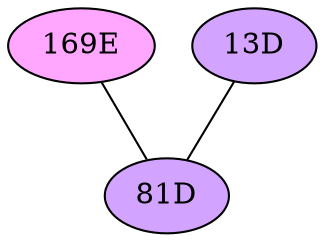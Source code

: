 // The Round Table
graph {
	"169E" [fillcolor="#FFA6FF" style=radial]
	"81D" [fillcolor="#D3A4FF" style=radial]
	"169E" -- "81D" [penwidth=1]
	"13D" [fillcolor="#D3A4FF" style=radial]
	"81D" [fillcolor="#D3A4FF" style=radial]
	"13D" -- "81D" [penwidth=1]
}
